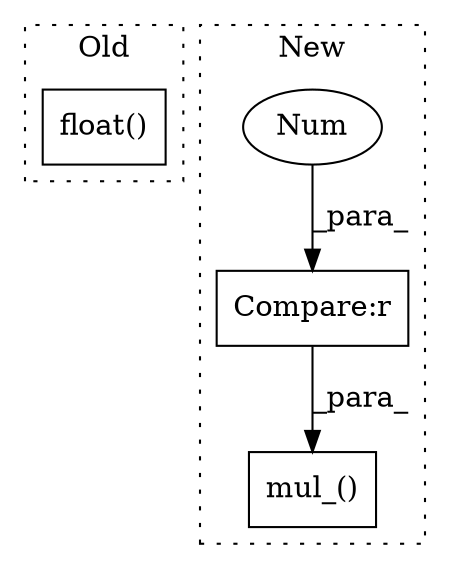 digraph G {
subgraph cluster0 {
1 [label="float()" a="75" s="555" l="16" shape="box"];
label = "Old";
style="dotted";
}
subgraph cluster1 {
2 [label="mul_()" a="75" s="1627,1646" l="7,1" shape="box"];
3 [label="Compare:r" a="40" s="1634" l="12" shape="box"];
4 [label="Num" a="76" s="1642" l="4" shape="ellipse"];
label = "New";
style="dotted";
}
3 -> 2 [label="_para_"];
4 -> 3 [label="_para_"];
}